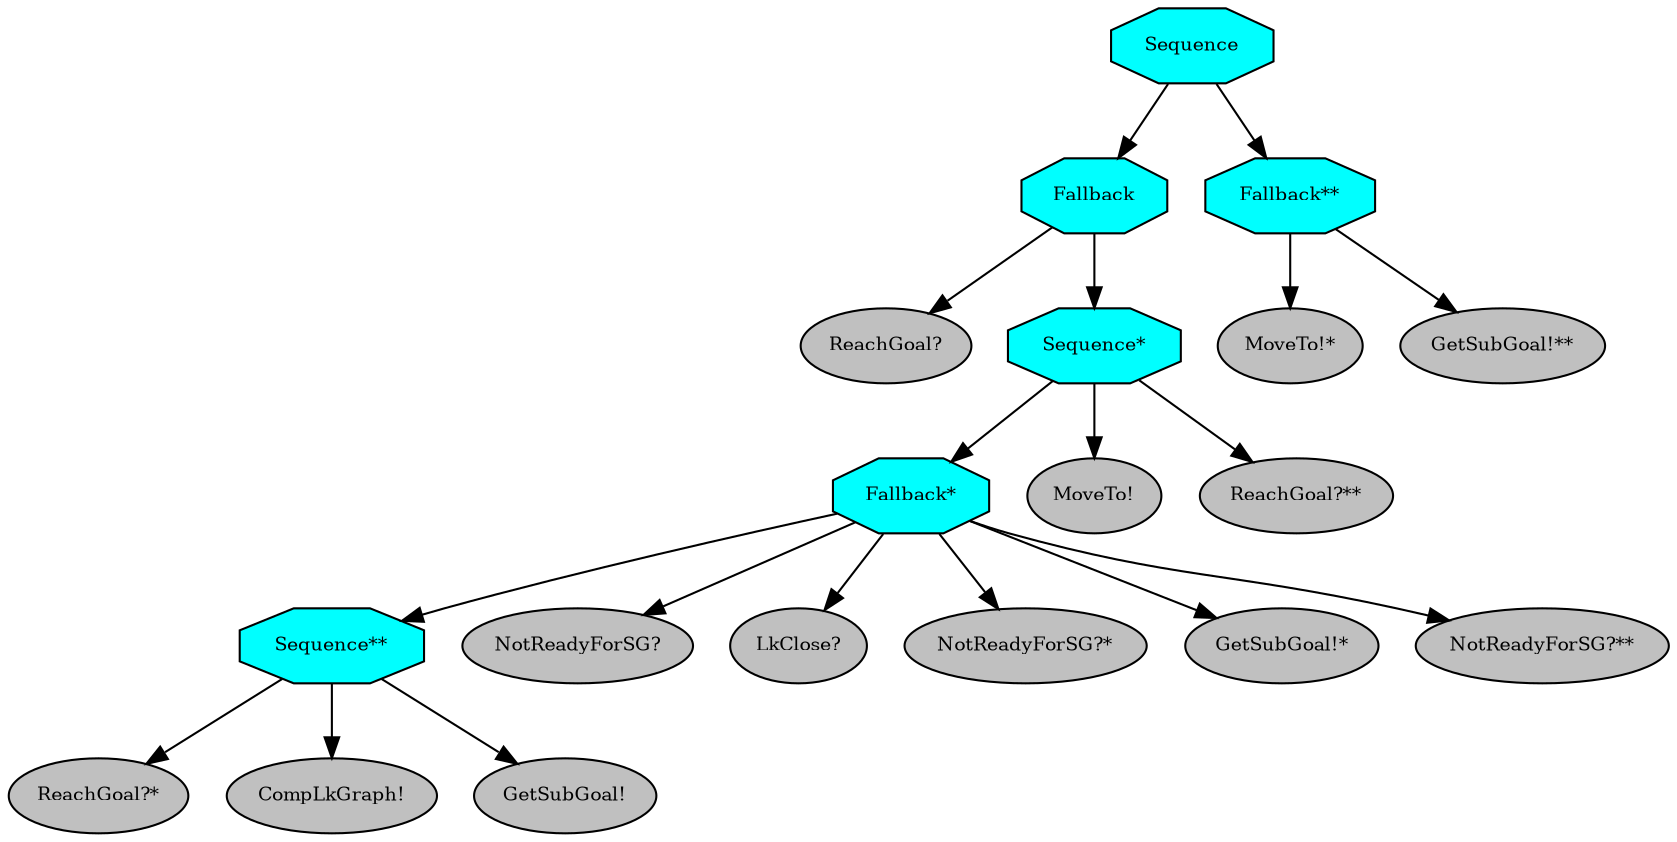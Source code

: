 digraph pastafarianism {
ordering=out;
graph [fontname="times-roman"];
node [fontname="times-roman"];
edge [fontname="times-roman"];
Sequence [fillcolor=cyan, fontcolor=black, fontsize=9, label=Sequence, shape=octagon, style=filled];
Fallback [fillcolor=cyan, fontcolor=black, fontsize=9, label=Fallback, shape=octagon, style=filled];
Sequence -> Fallback;
"ReachGoal?" [fillcolor=gray, fontcolor=black, fontsize=9, label="ReachGoal?", shape=ellipse, style=filled];
Fallback -> "ReachGoal?";
"Sequence*" [fillcolor=cyan, fontcolor=black, fontsize=9, label="Sequence*", shape=octagon, style=filled];
Fallback -> "Sequence*";
"Fallback*" [fillcolor=cyan, fontcolor=black, fontsize=9, label="Fallback*", shape=octagon, style=filled];
"Sequence*" -> "Fallback*";
"Sequence**" [fillcolor=cyan, fontcolor=black, fontsize=9, label="Sequence**", shape=octagon, style=filled];
"Fallback*" -> "Sequence**";
"ReachGoal?*" [fillcolor=gray, fontcolor=black, fontsize=9, label="ReachGoal?*", shape=ellipse, style=filled];
"Sequence**" -> "ReachGoal?*";
"CompLkGraph!" [fillcolor=gray, fontcolor=black, fontsize=9, label="CompLkGraph!", shape=ellipse, style=filled];
"Sequence**" -> "CompLkGraph!";
"GetSubGoal!" [fillcolor=gray, fontcolor=black, fontsize=9, label="GetSubGoal!", shape=ellipse, style=filled];
"Sequence**" -> "GetSubGoal!";
"NotReadyForSG?" [fillcolor=gray, fontcolor=black, fontsize=9, label="NotReadyForSG?", shape=ellipse, style=filled];
"Fallback*" -> "NotReadyForSG?";
"LkClose?" [fillcolor=gray, fontcolor=black, fontsize=9, label="LkClose?", shape=ellipse, style=filled];
"Fallback*" -> "LkClose?";
"NotReadyForSG?*" [fillcolor=gray, fontcolor=black, fontsize=9, label="NotReadyForSG?*", shape=ellipse, style=filled];
"Fallback*" -> "NotReadyForSG?*";
"GetSubGoal!*" [fillcolor=gray, fontcolor=black, fontsize=9, label="GetSubGoal!*", shape=ellipse, style=filled];
"Fallback*" -> "GetSubGoal!*";
"NotReadyForSG?**" [fillcolor=gray, fontcolor=black, fontsize=9, label="NotReadyForSG?**", shape=ellipse, style=filled];
"Fallback*" -> "NotReadyForSG?**";
"MoveTo!" [fillcolor=gray, fontcolor=black, fontsize=9, label="MoveTo!", shape=ellipse, style=filled];
"Sequence*" -> "MoveTo!";
"ReachGoal?**" [fillcolor=gray, fontcolor=black, fontsize=9, label="ReachGoal?**", shape=ellipse, style=filled];
"Sequence*" -> "ReachGoal?**";
"Fallback**" [fillcolor=cyan, fontcolor=black, fontsize=9, label="Fallback**", shape=octagon, style=filled];
Sequence -> "Fallback**";
"MoveTo!*" [fillcolor=gray, fontcolor=black, fontsize=9, label="MoveTo!*", shape=ellipse, style=filled];
"Fallback**" -> "MoveTo!*";
"GetSubGoal!**" [fillcolor=gray, fontcolor=black, fontsize=9, label="GetSubGoal!**", shape=ellipse, style=filled];
"Fallback**" -> "GetSubGoal!**";
}
